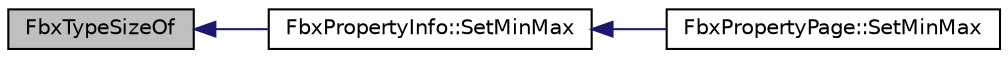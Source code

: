 digraph "FbxTypeSizeOf"
{
  edge [fontname="Helvetica",fontsize="10",labelfontname="Helvetica",labelfontsize="10"];
  node [fontname="Helvetica",fontsize="10",shape=record];
  rankdir="LR";
  Node1009 [label="FbxTypeSizeOf",height=0.2,width=0.4,color="black", fillcolor="grey75", style="filled", fontcolor="black"];
  Node1009 -> Node1010 [dir="back",color="midnightblue",fontsize="10",style="solid"];
  Node1010 [label="FbxPropertyInfo::SetMinMax",height=0.2,width=0.4,color="black", fillcolor="white", style="filled",URL="$class_fbx_property_info.html#a9edba58ea8139407afbaf58d06ed03b4"];
  Node1010 -> Node1011 [dir="back",color="midnightblue",fontsize="10",style="solid"];
  Node1011 [label="FbxPropertyPage::SetMinMax",height=0.2,width=0.4,color="black", fillcolor="white", style="filled",URL="$class_fbx_property_page.html#a806d74ac95a70a176c235368e939c1e2"];
}

